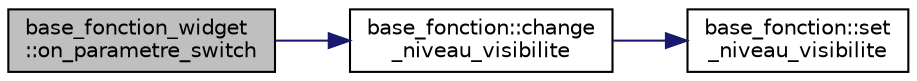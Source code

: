 digraph "base_fonction_widget::on_parametre_switch"
{
  edge [fontname="Helvetica",fontsize="10",labelfontname="Helvetica",labelfontsize="10"];
  node [fontname="Helvetica",fontsize="10",shape=record];
  rankdir="LR";
  Node219 [label="base_fonction_widget\l::on_parametre_switch",height=0.2,width=0.4,color="black", fillcolor="grey75", style="filled", fontcolor="black"];
  Node219 -> Node220 [color="midnightblue",fontsize="10",style="solid",fontname="Helvetica"];
  Node220 [label="base_fonction::change\l_niveau_visibilite",height=0.2,width=0.4,color="black", fillcolor="white", style="filled",URL="$classbase__fonction.html#a9a29109804d6f1a70350b45e8ef5a680"];
  Node220 -> Node221 [color="midnightblue",fontsize="10",style="solid",fontname="Helvetica"];
  Node221 [label="base_fonction::set\l_niveau_visibilite",height=0.2,width=0.4,color="black", fillcolor="white", style="filled",URL="$classbase__fonction.html#aac434731c9e5d95398d3baae6c74d447"];
}
